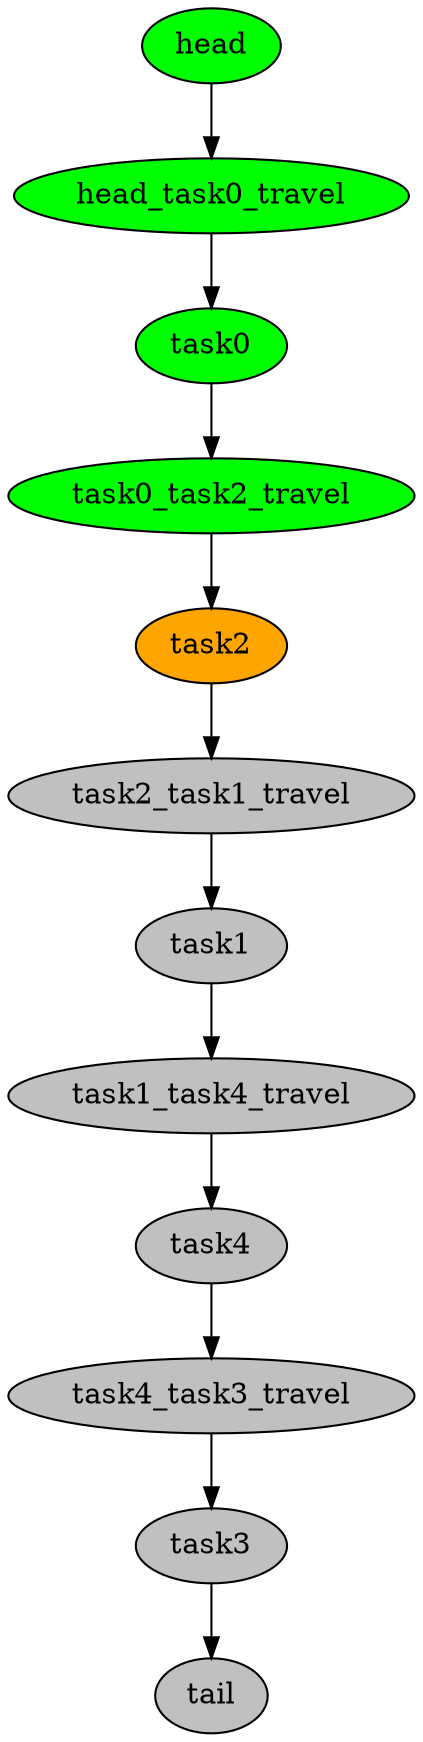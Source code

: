 digraph timeline {
head[label="head",style=filled,fillcolor=green,fontcolor=black];
head_task0_travel[label="head_task0_travel",style=filled,fillcolor=green,fontcolor=black];
task0[label="task0",style=filled,fillcolor=green,fontcolor=black];
task0_task2_travel[label="task0_task2_travel",style=filled,fillcolor=green,fontcolor=black];
task2[label="task2",style=filled,fillcolor=orange,fontcolor=black];
task2_task1_travel[label="task2_task1_travel",style=filled,fillcolor=gray,fontcolor=black];
task1[label="task1",style=filled,fillcolor=gray,fontcolor=black];
task1_task4_travel[label="task1_task4_travel",style=filled,fillcolor=gray,fontcolor=black];
task4[label="task4",style=filled,fillcolor=gray,fontcolor=black];
task4_task3_travel[label="task4_task3_travel",style=filled,fillcolor=gray,fontcolor=black];
task3[label="task3",style=filled,fillcolor=gray,fontcolor=black];
tail[label="tail",style=filled,fillcolor=gray,fontcolor=black];
"head"->"head_task0_travel"[color=black];
"head_task0_travel"->"task0"[color=black];
"task0"->"task0_task2_travel"[color=black];
"task0_task2_travel"->"task2"[color=black];
"task2"->"task2_task1_travel"[color=black];
"task2_task1_travel"->"task1"[color=black];
"task1"->"task1_task4_travel"[color=black];
"task1_task4_travel"->"task4"[color=black];
"task4"->"task4_task3_travel"[color=black];
"task4_task3_travel"->"task3"[color=black];
"task3"->"tail"[color=black];
}
